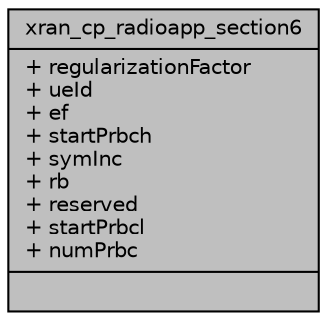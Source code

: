 digraph "xran_cp_radioapp_section6"
{
 // LATEX_PDF_SIZE
  edge [fontname="Helvetica",fontsize="10",labelfontname="Helvetica",labelfontsize="10"];
  node [fontname="Helvetica",fontsize="10",shape=record];
  Node1 [label="{xran_cp_radioapp_section6\n|+ regularizationFactor\l+ ueId\l+ ef\l+ startPrbch\l+ symInc\l+ rb\l+ reserved\l+ startPrbcl\l+ numPrbc\l|}",height=0.2,width=0.4,color="black", fillcolor="grey75", style="filled", fontcolor="black",tooltip=" "];
}
